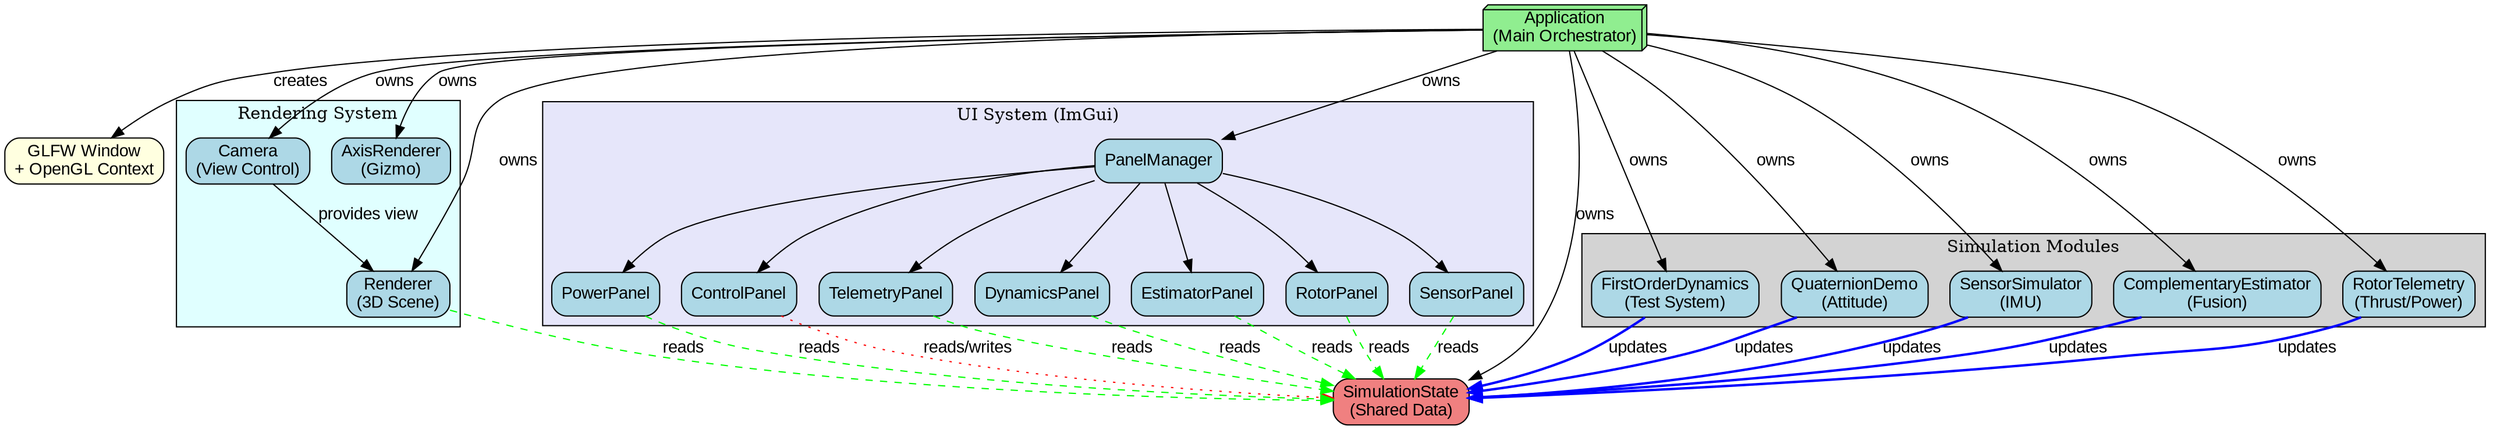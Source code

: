 /**
 * @file system_architecture.dot
 * @brief Main system architecture diagram
 */

digraph SystemArchitecture {
    rankdir=TB;
    node [shape=box, style="rounded,filled", fillcolor=lightblue, fontname="Arial"];
    edge [fontname="Arial"];

    // Main application
    app [label="Application\n(Main Orchestrator)", fillcolor=lightgreen, shape=box3d];

    // GLFW and OpenGL
    glfw [label="GLFW Window\n+ OpenGL Context", fillcolor=lightyellow];

    // State
    state [label="SimulationState\n(Shared Data)", fillcolor=lightcoral];

    // Modules
    subgraph cluster_modules {
        label="Simulation Modules";
        style=filled;
        fillcolor=lightgray;

        quat [label="QuaternionDemo\n(Attitude)"];
        sensor [label="SensorSimulator\n(IMU)"];
        est [label="ComplementaryEstimator\n(Fusion)"];
        rotor [label="RotorTelemetry\n(Thrust/Power)"];
        dyn [label="FirstOrderDynamics\n(Test System)"];
    }

    // Rendering
    subgraph cluster_render {
        label="Rendering System";
        style=filled;
        fillcolor=lightcyan;

        renderer [label="Renderer\n(3D Scene)"];
        axis [label="AxisRenderer\n(Gizmo)"];
        camera [label="Camera\n(View Control)"];
    }

    // UI
    subgraph cluster_ui {
        label="UI System (ImGui)";
        style=filled;
        fillcolor=lavender;

        panelMgr [label="PanelManager"];
        ctrl [label="ControlPanel"];
        telem [label="TelemetryPanel"];
        dynPanel [label="DynamicsPanel"];
        estPanel [label="EstimatorPanel"];
        rotorPanel [label="RotorPanel"];
        sensorPanel [label="SensorPanel"];
        powerPanel [label="PowerPanel"];
    }

    // Connections
    app -> glfw [label="creates"];
    app -> state [label="owns"];
    app -> quat [label="owns"];
    app -> sensor [label="owns"];
    app -> est [label="owns"];
    app -> rotor [label="owns"];
    app -> dyn [label="owns"];
    app -> renderer [label="owns"];
    app -> axis [label="owns"];
    app -> camera [label="owns"];
    app -> panelMgr [label="owns"];

    // Modules read/write state
    quat -> state [label="updates", style=bold, color=blue];
    sensor -> state [label="updates", style=bold, color=blue];
    est -> state [label="updates", style=bold, color=blue];
    rotor -> state [label="updates", style=bold, color=blue];
    dyn -> state [label="updates", style=bold, color=blue];

    // Rendering uses state
    renderer -> state [label="reads", style=dashed, color=green];
    camera -> renderer [label="provides view"];

    // UI reads state
    panelMgr -> ctrl;
    panelMgr -> telem;
    panelMgr -> dynPanel;
    panelMgr -> estPanel;
    panelMgr -> rotorPanel;
    panelMgr -> sensorPanel;
    panelMgr -> powerPanel;

    telem -> state [label="reads", style=dashed, color=green];
    ctrl -> state [label="reads/writes", style=dotted, color=red];
    dynPanel -> state [label="reads", style=dashed, color=green];
    estPanel -> state [label="reads", style=dashed, color=green];
    rotorPanel -> state [label="reads", style=dashed, color=green];
    sensorPanel -> state [label="reads", style=dashed, color=green];
    powerPanel -> state [label="reads", style=dashed, color=green];
}
